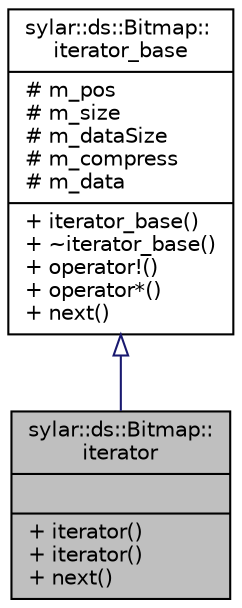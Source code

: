 digraph "sylar::ds::Bitmap::iterator"
{
 // LATEX_PDF_SIZE
  edge [fontname="Helvetica",fontsize="10",labelfontname="Helvetica",labelfontsize="10"];
  node [fontname="Helvetica",fontsize="10",shape=record];
  Node1 [label="{sylar::ds::Bitmap::\literator\n||+ iterator()\l+ iterator()\l+ next()\l}",height=0.2,width=0.4,color="black", fillcolor="grey75", style="filled", fontcolor="black",tooltip=" "];
  Node2 -> Node1 [dir="back",color="midnightblue",fontsize="10",style="solid",arrowtail="onormal",fontname="Helvetica"];
  Node2 [label="{sylar::ds::Bitmap::\literator_base\n|# m_pos\l# m_size\l# m_dataSize\l# m_compress\l# m_data\l|+ iterator_base()\l+ ~iterator_base()\l+ operator!()\l+ operator*()\l+ next()\l}",height=0.2,width=0.4,color="black", fillcolor="white", style="filled",URL="$classsylar_1_1ds_1_1Bitmap_1_1iterator__base.html",tooltip=" "];
}
